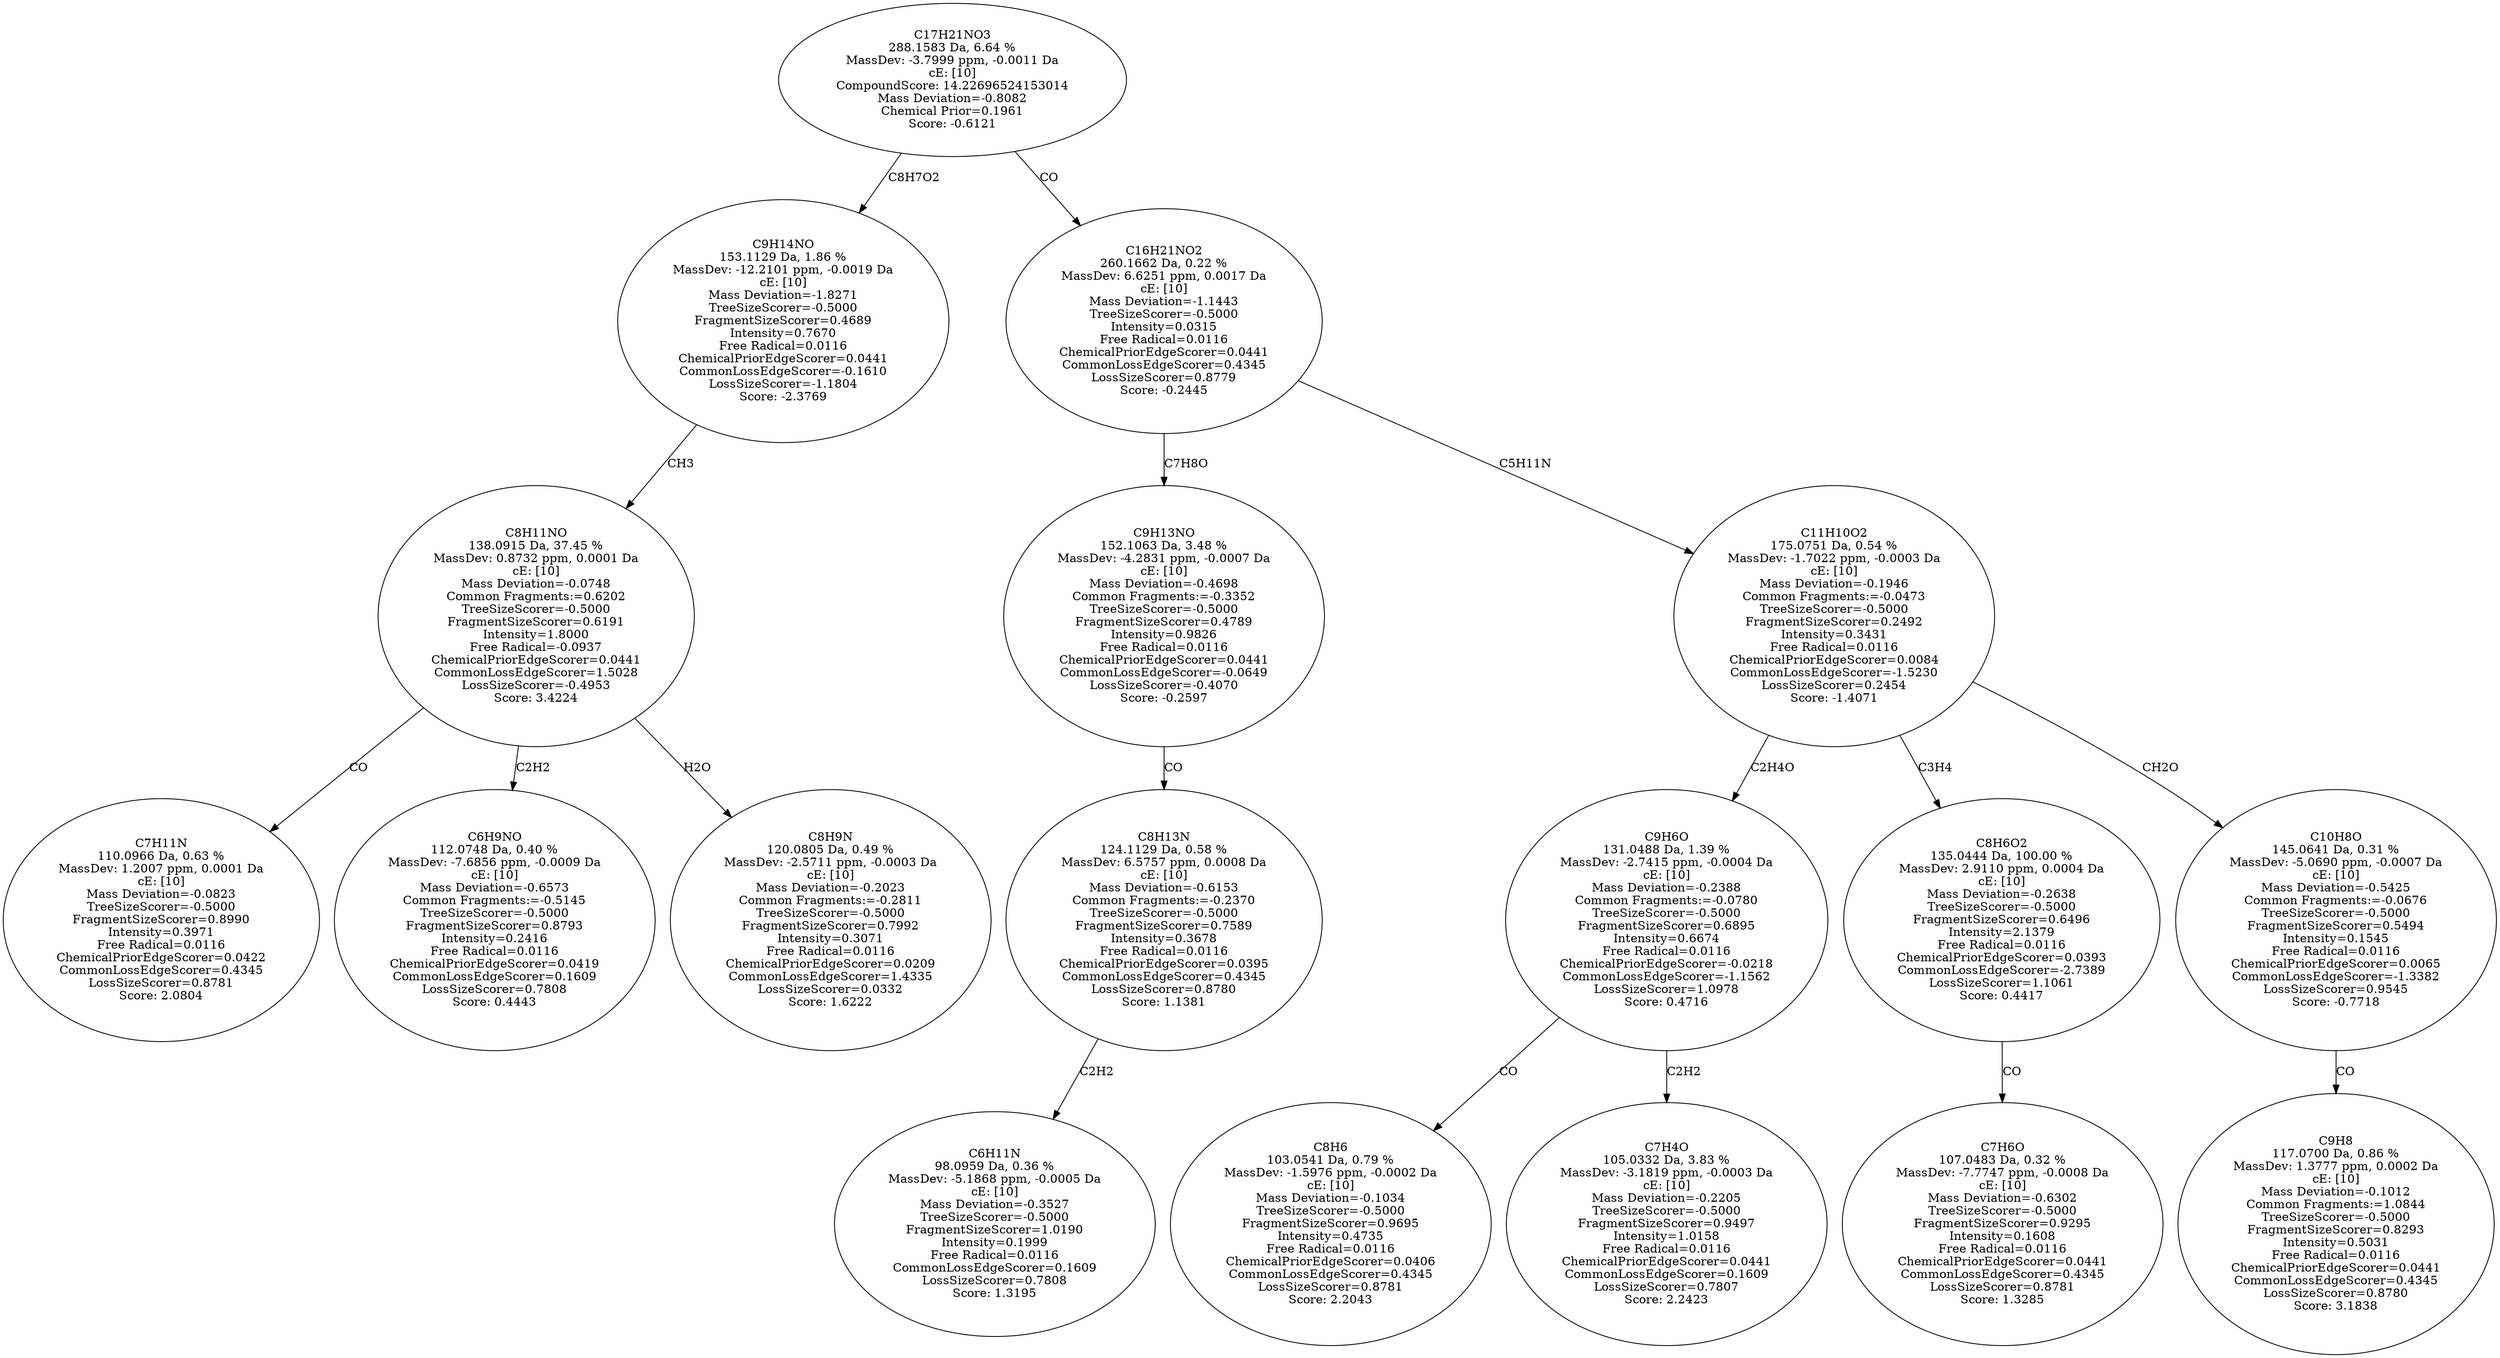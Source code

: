 strict digraph {
v1 [label="C7H11N\n110.0966 Da, 0.63 %\nMassDev: 1.2007 ppm, 0.0001 Da\ncE: [10]\nMass Deviation=-0.0823\nTreeSizeScorer=-0.5000\nFragmentSizeScorer=0.8990\nIntensity=0.3971\nFree Radical=0.0116\nChemicalPriorEdgeScorer=0.0422\nCommonLossEdgeScorer=0.4345\nLossSizeScorer=0.8781\nScore: 2.0804"];
v2 [label="C6H9NO\n112.0748 Da, 0.40 %\nMassDev: -7.6856 ppm, -0.0009 Da\ncE: [10]\nMass Deviation=-0.6573\nCommon Fragments:=-0.5145\nTreeSizeScorer=-0.5000\nFragmentSizeScorer=0.8793\nIntensity=0.2416\nFree Radical=0.0116\nChemicalPriorEdgeScorer=0.0419\nCommonLossEdgeScorer=0.1609\nLossSizeScorer=0.7808\nScore: 0.4443"];
v3 [label="C8H9N\n120.0805 Da, 0.49 %\nMassDev: -2.5711 ppm, -0.0003 Da\ncE: [10]\nMass Deviation=-0.2023\nCommon Fragments:=-0.2811\nTreeSizeScorer=-0.5000\nFragmentSizeScorer=0.7992\nIntensity=0.3071\nFree Radical=0.0116\nChemicalPriorEdgeScorer=0.0209\nCommonLossEdgeScorer=1.4335\nLossSizeScorer=0.0332\nScore: 1.6222"];
v4 [label="C8H11NO\n138.0915 Da, 37.45 %\nMassDev: 0.8732 ppm, 0.0001 Da\ncE: [10]\nMass Deviation=-0.0748\nCommon Fragments:=0.6202\nTreeSizeScorer=-0.5000\nFragmentSizeScorer=0.6191\nIntensity=1.8000\nFree Radical=-0.0937\nChemicalPriorEdgeScorer=0.0441\nCommonLossEdgeScorer=1.5028\nLossSizeScorer=-0.4953\nScore: 3.4224"];
v5 [label="C9H14NO\n153.1129 Da, 1.86 %\nMassDev: -12.2101 ppm, -0.0019 Da\ncE: [10]\nMass Deviation=-1.8271\nTreeSizeScorer=-0.5000\nFragmentSizeScorer=0.4689\nIntensity=0.7670\nFree Radical=0.0116\nChemicalPriorEdgeScorer=0.0441\nCommonLossEdgeScorer=-0.1610\nLossSizeScorer=-1.1804\nScore: -2.3769"];
v6 [label="C6H11N\n98.0959 Da, 0.36 %\nMassDev: -5.1868 ppm, -0.0005 Da\ncE: [10]\nMass Deviation=-0.3527\nTreeSizeScorer=-0.5000\nFragmentSizeScorer=1.0190\nIntensity=0.1999\nFree Radical=0.0116\nCommonLossEdgeScorer=0.1609\nLossSizeScorer=0.7808\nScore: 1.3195"];
v7 [label="C8H13N\n124.1129 Da, 0.58 %\nMassDev: 6.5757 ppm, 0.0008 Da\ncE: [10]\nMass Deviation=-0.6153\nCommon Fragments:=-0.2370\nTreeSizeScorer=-0.5000\nFragmentSizeScorer=0.7589\nIntensity=0.3678\nFree Radical=0.0116\nChemicalPriorEdgeScorer=0.0395\nCommonLossEdgeScorer=0.4345\nLossSizeScorer=0.8780\nScore: 1.1381"];
v8 [label="C9H13NO\n152.1063 Da, 3.48 %\nMassDev: -4.2831 ppm, -0.0007 Da\ncE: [10]\nMass Deviation=-0.4698\nCommon Fragments:=-0.3352\nTreeSizeScorer=-0.5000\nFragmentSizeScorer=0.4789\nIntensity=0.9826\nFree Radical=0.0116\nChemicalPriorEdgeScorer=0.0441\nCommonLossEdgeScorer=-0.0649\nLossSizeScorer=-0.4070\nScore: -0.2597"];
v9 [label="C8H6\n103.0541 Da, 0.79 %\nMassDev: -1.5976 ppm, -0.0002 Da\ncE: [10]\nMass Deviation=-0.1034\nTreeSizeScorer=-0.5000\nFragmentSizeScorer=0.9695\nIntensity=0.4735\nFree Radical=0.0116\nChemicalPriorEdgeScorer=0.0406\nCommonLossEdgeScorer=0.4345\nLossSizeScorer=0.8781\nScore: 2.2043"];
v10 [label="C7H4O\n105.0332 Da, 3.83 %\nMassDev: -3.1819 ppm, -0.0003 Da\ncE: [10]\nMass Deviation=-0.2205\nTreeSizeScorer=-0.5000\nFragmentSizeScorer=0.9497\nIntensity=1.0158\nFree Radical=0.0116\nChemicalPriorEdgeScorer=0.0441\nCommonLossEdgeScorer=0.1609\nLossSizeScorer=0.7807\nScore: 2.2423"];
v11 [label="C9H6O\n131.0488 Da, 1.39 %\nMassDev: -2.7415 ppm, -0.0004 Da\ncE: [10]\nMass Deviation=-0.2388\nCommon Fragments:=-0.0780\nTreeSizeScorer=-0.5000\nFragmentSizeScorer=0.6895\nIntensity=0.6674\nFree Radical=0.0116\nChemicalPriorEdgeScorer=-0.0218\nCommonLossEdgeScorer=-1.1562\nLossSizeScorer=1.0978\nScore: 0.4716"];
v12 [label="C7H6O\n107.0483 Da, 0.32 %\nMassDev: -7.7747 ppm, -0.0008 Da\ncE: [10]\nMass Deviation=-0.6302\nTreeSizeScorer=-0.5000\nFragmentSizeScorer=0.9295\nIntensity=0.1608\nFree Radical=0.0116\nChemicalPriorEdgeScorer=0.0441\nCommonLossEdgeScorer=0.4345\nLossSizeScorer=0.8781\nScore: 1.3285"];
v13 [label="C8H6O2\n135.0444 Da, 100.00 %\nMassDev: 2.9110 ppm, 0.0004 Da\ncE: [10]\nMass Deviation=-0.2638\nTreeSizeScorer=-0.5000\nFragmentSizeScorer=0.6496\nIntensity=2.1379\nFree Radical=0.0116\nChemicalPriorEdgeScorer=0.0393\nCommonLossEdgeScorer=-2.7389\nLossSizeScorer=1.1061\nScore: 0.4417"];
v14 [label="C9H8\n117.0700 Da, 0.86 %\nMassDev: 1.3777 ppm, 0.0002 Da\ncE: [10]\nMass Deviation=-0.1012\nCommon Fragments:=1.0844\nTreeSizeScorer=-0.5000\nFragmentSizeScorer=0.8293\nIntensity=0.5031\nFree Radical=0.0116\nChemicalPriorEdgeScorer=0.0441\nCommonLossEdgeScorer=0.4345\nLossSizeScorer=0.8780\nScore: 3.1838"];
v15 [label="C10H8O\n145.0641 Da, 0.31 %\nMassDev: -5.0690 ppm, -0.0007 Da\ncE: [10]\nMass Deviation=-0.5425\nCommon Fragments:=-0.0676\nTreeSizeScorer=-0.5000\nFragmentSizeScorer=0.5494\nIntensity=0.1545\nFree Radical=0.0116\nChemicalPriorEdgeScorer=0.0065\nCommonLossEdgeScorer=-1.3382\nLossSizeScorer=0.9545\nScore: -0.7718"];
v16 [label="C11H10O2\n175.0751 Da, 0.54 %\nMassDev: -1.7022 ppm, -0.0003 Da\ncE: [10]\nMass Deviation=-0.1946\nCommon Fragments:=-0.0473\nTreeSizeScorer=-0.5000\nFragmentSizeScorer=0.2492\nIntensity=0.3431\nFree Radical=0.0116\nChemicalPriorEdgeScorer=0.0084\nCommonLossEdgeScorer=-1.5230\nLossSizeScorer=0.2454\nScore: -1.4071"];
v17 [label="C16H21NO2\n260.1662 Da, 0.22 %\nMassDev: 6.6251 ppm, 0.0017 Da\ncE: [10]\nMass Deviation=-1.1443\nTreeSizeScorer=-0.5000\nIntensity=0.0315\nFree Radical=0.0116\nChemicalPriorEdgeScorer=0.0441\nCommonLossEdgeScorer=0.4345\nLossSizeScorer=0.8779\nScore: -0.2445"];
v18 [label="C17H21NO3\n288.1583 Da, 6.64 %\nMassDev: -3.7999 ppm, -0.0011 Da\ncE: [10]\nCompoundScore: 14.22696524153014\nMass Deviation=-0.8082\nChemical Prior=0.1961\nScore: -0.6121"];
v4 -> v1 [label="CO"];
v4 -> v2 [label="C2H2"];
v4 -> v3 [label="H2O"];
v5 -> v4 [label="CH3"];
v18 -> v5 [label="C8H7O2"];
v7 -> v6 [label="C2H2"];
v8 -> v7 [label="CO"];
v17 -> v8 [label="C7H8O"];
v11 -> v9 [label="CO"];
v11 -> v10 [label="C2H2"];
v16 -> v11 [label="C2H4O"];
v13 -> v12 [label="CO"];
v16 -> v13 [label="C3H4"];
v15 -> v14 [label="CO"];
v16 -> v15 [label="CH2O"];
v17 -> v16 [label="C5H11N"];
v18 -> v17 [label="CO"];
}